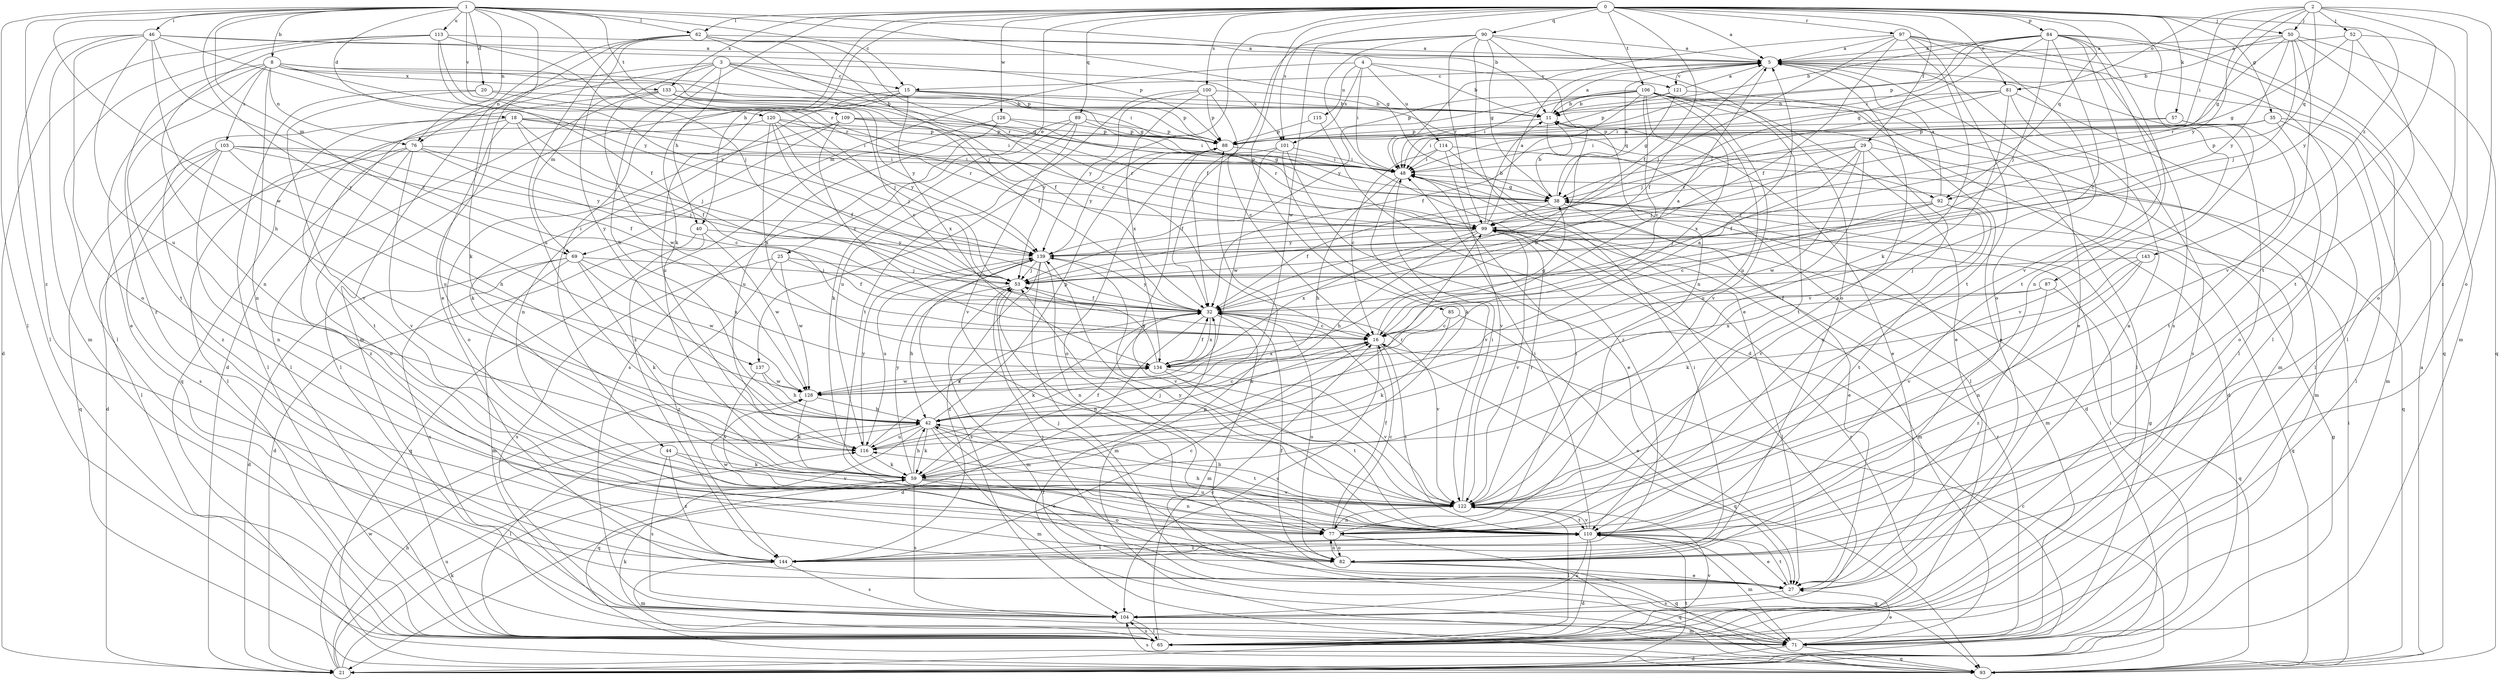strict digraph  {
0;
1;
2;
3;
4;
5;
8;
11;
15;
16;
18;
20;
21;
25;
27;
29;
32;
35;
38;
40;
42;
44;
46;
48;
50;
52;
53;
57;
59;
62;
65;
69;
71;
76;
77;
81;
82;
84;
85;
87;
88;
89;
90;
92;
93;
97;
99;
100;
101;
103;
104;
106;
109;
110;
113;
114;
115;
116;
120;
121;
122;
126;
128;
133;
134;
137;
139;
143;
144;
0 -> 5  [label=a];
0 -> 25  [label=e];
0 -> 29  [label=f];
0 -> 32  [label=f];
0 -> 35  [label=g];
0 -> 40  [label=h];
0 -> 44  [label=i];
0 -> 50  [label=j];
0 -> 57  [label=k];
0 -> 59  [label=k];
0 -> 62  [label=l];
0 -> 81  [label=o];
0 -> 84  [label=p];
0 -> 85  [label=p];
0 -> 87  [label=p];
0 -> 89  [label=q];
0 -> 90  [label=q];
0 -> 92  [label=q];
0 -> 97  [label=r];
0 -> 100  [label=s];
0 -> 101  [label=s];
0 -> 106  [label=t];
0 -> 126  [label=w];
0 -> 133  [label=x];
0 -> 137  [label=y];
0 -> 143  [label=z];
1 -> 8  [label=b];
1 -> 11  [label=b];
1 -> 15  [label=c];
1 -> 18  [label=d];
1 -> 20  [label=d];
1 -> 27  [label=e];
1 -> 38  [label=g];
1 -> 46  [label=i];
1 -> 62  [label=l];
1 -> 65  [label=l];
1 -> 69  [label=m];
1 -> 76  [label=n];
1 -> 99  [label=r];
1 -> 109  [label=t];
1 -> 113  [label=u];
1 -> 120  [label=v];
1 -> 128  [label=w];
1 -> 137  [label=y];
1 -> 144  [label=z];
2 -> 38  [label=g];
2 -> 48  [label=i];
2 -> 50  [label=j];
2 -> 52  [label=j];
2 -> 81  [label=o];
2 -> 82  [label=o];
2 -> 92  [label=q];
2 -> 110  [label=t];
2 -> 139  [label=y];
2 -> 144  [label=z];
3 -> 15  [label=c];
3 -> 21  [label=d];
3 -> 32  [label=f];
3 -> 38  [label=g];
3 -> 40  [label=h];
3 -> 42  [label=h];
3 -> 69  [label=m];
3 -> 76  [label=n];
3 -> 101  [label=s];
4 -> 11  [label=b];
4 -> 48  [label=i];
4 -> 69  [label=m];
4 -> 101  [label=s];
4 -> 114  [label=u];
4 -> 115  [label=u];
4 -> 121  [label=v];
5 -> 15  [label=c];
5 -> 27  [label=e];
5 -> 32  [label=f];
5 -> 65  [label=l];
5 -> 121  [label=v];
8 -> 27  [label=e];
8 -> 38  [label=g];
8 -> 48  [label=i];
8 -> 76  [label=n];
8 -> 77  [label=n];
8 -> 88  [label=p];
8 -> 103  [label=s];
8 -> 110  [label=t];
8 -> 133  [label=x];
8 -> 139  [label=y];
8 -> 144  [label=z];
11 -> 5  [label=a];
11 -> 21  [label=d];
11 -> 27  [label=e];
11 -> 65  [label=l];
11 -> 88  [label=p];
15 -> 11  [label=b];
15 -> 65  [label=l];
15 -> 77  [label=n];
15 -> 88  [label=p];
15 -> 92  [label=q];
15 -> 116  [label=u];
15 -> 134  [label=x];
16 -> 5  [label=a];
16 -> 38  [label=g];
16 -> 42  [label=h];
16 -> 93  [label=q];
16 -> 104  [label=s];
16 -> 110  [label=t];
16 -> 134  [label=x];
18 -> 32  [label=f];
18 -> 48  [label=i];
18 -> 53  [label=j];
18 -> 88  [label=p];
18 -> 99  [label=r];
18 -> 110  [label=t];
18 -> 116  [label=u];
18 -> 144  [label=z];
20 -> 11  [label=b];
20 -> 53  [label=j];
20 -> 65  [label=l];
20 -> 122  [label=v];
21 -> 38  [label=g];
21 -> 42  [label=h];
21 -> 48  [label=i];
21 -> 59  [label=k];
21 -> 110  [label=t];
21 -> 116  [label=u];
21 -> 128  [label=w];
25 -> 32  [label=f];
25 -> 53  [label=j];
25 -> 104  [label=s];
25 -> 128  [label=w];
25 -> 144  [label=z];
27 -> 5  [label=a];
27 -> 32  [label=f];
27 -> 53  [label=j];
27 -> 104  [label=s];
27 -> 110  [label=t];
29 -> 32  [label=f];
29 -> 48  [label=i];
29 -> 53  [label=j];
29 -> 71  [label=m];
29 -> 77  [label=n];
29 -> 99  [label=r];
29 -> 116  [label=u];
29 -> 128  [label=w];
32 -> 16  [label=c];
32 -> 21  [label=d];
32 -> 59  [label=k];
32 -> 71  [label=m];
32 -> 82  [label=o];
32 -> 122  [label=v];
32 -> 134  [label=x];
32 -> 139  [label=y];
35 -> 48  [label=i];
35 -> 65  [label=l];
35 -> 71  [label=m];
35 -> 82  [label=o];
35 -> 88  [label=p];
38 -> 5  [label=a];
38 -> 11  [label=b];
38 -> 27  [label=e];
38 -> 32  [label=f];
38 -> 71  [label=m];
38 -> 99  [label=r];
40 -> 21  [label=d];
40 -> 93  [label=q];
40 -> 128  [label=w];
40 -> 139  [label=y];
42 -> 5  [label=a];
42 -> 16  [label=c];
42 -> 27  [label=e];
42 -> 59  [label=k];
42 -> 65  [label=l];
42 -> 71  [label=m];
42 -> 88  [label=p];
42 -> 93  [label=q];
42 -> 110  [label=t];
42 -> 116  [label=u];
44 -> 59  [label=k];
44 -> 104  [label=s];
44 -> 122  [label=v];
44 -> 144  [label=z];
46 -> 5  [label=a];
46 -> 16  [label=c];
46 -> 42  [label=h];
46 -> 65  [label=l];
46 -> 71  [label=m];
46 -> 82  [label=o];
46 -> 88  [label=p];
46 -> 116  [label=u];
46 -> 139  [label=y];
48 -> 38  [label=g];
48 -> 42  [label=h];
48 -> 122  [label=v];
50 -> 5  [label=a];
50 -> 11  [label=b];
50 -> 53  [label=j];
50 -> 71  [label=m];
50 -> 93  [label=q];
50 -> 99  [label=r];
50 -> 122  [label=v];
50 -> 139  [label=y];
52 -> 5  [label=a];
52 -> 38  [label=g];
52 -> 82  [label=o];
52 -> 110  [label=t];
52 -> 139  [label=y];
53 -> 32  [label=f];
53 -> 42  [label=h];
53 -> 71  [label=m];
53 -> 77  [label=n];
57 -> 48  [label=i];
57 -> 88  [label=p];
57 -> 110  [label=t];
57 -> 122  [label=v];
59 -> 32  [label=f];
59 -> 42  [label=h];
59 -> 77  [label=n];
59 -> 82  [label=o];
59 -> 104  [label=s];
59 -> 122  [label=v];
59 -> 139  [label=y];
62 -> 5  [label=a];
62 -> 16  [label=c];
62 -> 53  [label=j];
62 -> 59  [label=k];
62 -> 71  [label=m];
62 -> 99  [label=r];
62 -> 116  [label=u];
62 -> 42  [label=y];
65 -> 16  [label=c];
65 -> 59  [label=k];
65 -> 99  [label=r];
65 -> 104  [label=s];
65 -> 122  [label=v];
69 -> 21  [label=d];
69 -> 53  [label=j];
69 -> 59  [label=k];
69 -> 71  [label=m];
69 -> 104  [label=s];
69 -> 128  [label=w];
69 -> 134  [label=x];
71 -> 21  [label=d];
71 -> 27  [label=e];
71 -> 38  [label=g];
71 -> 93  [label=q];
71 -> 99  [label=r];
76 -> 16  [label=c];
76 -> 21  [label=d];
76 -> 48  [label=i];
76 -> 53  [label=j];
76 -> 82  [label=o];
76 -> 122  [label=v];
76 -> 144  [label=z];
77 -> 5  [label=a];
77 -> 16  [label=c];
77 -> 32  [label=f];
77 -> 48  [label=i];
77 -> 82  [label=o];
77 -> 93  [label=q];
81 -> 11  [label=b];
81 -> 48  [label=i];
81 -> 53  [label=j];
81 -> 65  [label=l];
81 -> 104  [label=s];
81 -> 122  [label=v];
82 -> 27  [label=e];
82 -> 48  [label=i];
82 -> 53  [label=j];
82 -> 77  [label=n];
82 -> 93  [label=q];
84 -> 5  [label=a];
84 -> 11  [label=b];
84 -> 16  [label=c];
84 -> 38  [label=g];
84 -> 48  [label=i];
84 -> 53  [label=j];
84 -> 65  [label=l];
84 -> 77  [label=n];
84 -> 88  [label=p];
84 -> 93  [label=q];
84 -> 110  [label=t];
84 -> 122  [label=v];
85 -> 16  [label=c];
85 -> 27  [label=e];
85 -> 59  [label=k];
87 -> 32  [label=f];
87 -> 93  [label=q];
87 -> 134  [label=x];
87 -> 144  [label=z];
88 -> 48  [label=i];
88 -> 82  [label=o];
88 -> 122  [label=v];
88 -> 139  [label=y];
89 -> 38  [label=g];
89 -> 59  [label=k];
89 -> 88  [label=p];
89 -> 104  [label=s];
89 -> 116  [label=u];
89 -> 122  [label=v];
90 -> 5  [label=a];
90 -> 21  [label=d];
90 -> 27  [label=e];
90 -> 32  [label=f];
90 -> 38  [label=g];
90 -> 77  [label=n];
90 -> 82  [label=o];
90 -> 99  [label=r];
90 -> 128  [label=w];
92 -> 5  [label=a];
92 -> 16  [label=c];
92 -> 53  [label=j];
92 -> 99  [label=r];
92 -> 110  [label=t];
92 -> 122  [label=v];
93 -> 5  [label=a];
93 -> 16  [label=c];
93 -> 32  [label=f];
93 -> 48  [label=i];
93 -> 88  [label=p];
93 -> 104  [label=s];
97 -> 5  [label=a];
97 -> 32  [label=f];
97 -> 48  [label=i];
97 -> 53  [label=j];
97 -> 59  [label=k];
97 -> 65  [label=l];
97 -> 82  [label=o];
97 -> 104  [label=s];
97 -> 110  [label=t];
99 -> 5  [label=a];
99 -> 11  [label=b];
99 -> 42  [label=h];
99 -> 65  [label=l];
99 -> 71  [label=m];
99 -> 93  [label=q];
99 -> 122  [label=v];
99 -> 134  [label=x];
99 -> 139  [label=y];
100 -> 11  [label=b];
100 -> 16  [label=c];
100 -> 88  [label=p];
100 -> 110  [label=t];
100 -> 134  [label=x];
100 -> 139  [label=y];
101 -> 27  [label=e];
101 -> 32  [label=f];
101 -> 48  [label=i];
101 -> 59  [label=k];
101 -> 128  [label=w];
103 -> 32  [label=f];
103 -> 42  [label=h];
103 -> 48  [label=i];
103 -> 65  [label=l];
103 -> 77  [label=n];
103 -> 93  [label=q];
103 -> 104  [label=s];
103 -> 139  [label=y];
104 -> 65  [label=l];
104 -> 71  [label=m];
106 -> 11  [label=b];
106 -> 16  [label=c];
106 -> 27  [label=e];
106 -> 32  [label=f];
106 -> 48  [label=i];
106 -> 65  [label=l];
106 -> 71  [label=m];
106 -> 88  [label=p];
106 -> 110  [label=t];
106 -> 116  [label=u];
106 -> 122  [label=v];
106 -> 134  [label=x];
106 -> 139  [label=y];
109 -> 16  [label=c];
109 -> 48  [label=i];
109 -> 59  [label=k];
109 -> 82  [label=o];
109 -> 88  [label=p];
109 -> 99  [label=r];
110 -> 21  [label=d];
110 -> 27  [label=e];
110 -> 42  [label=h];
110 -> 48  [label=i];
110 -> 71  [label=m];
110 -> 93  [label=q];
110 -> 104  [label=s];
110 -> 116  [label=u];
110 -> 122  [label=v];
110 -> 128  [label=w];
110 -> 139  [label=y];
110 -> 144  [label=z];
113 -> 5  [label=a];
113 -> 21  [label=d];
113 -> 32  [label=f];
113 -> 53  [label=j];
113 -> 65  [label=l];
113 -> 77  [label=n];
113 -> 99  [label=r];
114 -> 16  [label=c];
114 -> 21  [label=d];
114 -> 48  [label=i];
114 -> 93  [label=q];
114 -> 122  [label=v];
115 -> 88  [label=p];
115 -> 144  [label=z];
116 -> 32  [label=f];
116 -> 59  [label=k];
116 -> 99  [label=r];
116 -> 139  [label=y];
120 -> 32  [label=f];
120 -> 48  [label=i];
120 -> 53  [label=j];
120 -> 65  [label=l];
120 -> 88  [label=p];
120 -> 134  [label=x];
120 -> 139  [label=y];
121 -> 5  [label=a];
121 -> 11  [label=b];
121 -> 27  [label=e];
121 -> 38  [label=g];
121 -> 88  [label=p];
122 -> 42  [label=h];
122 -> 48  [label=i];
122 -> 53  [label=j];
122 -> 65  [label=l];
122 -> 77  [label=n];
122 -> 99  [label=r];
122 -> 110  [label=t];
126 -> 88  [label=p];
126 -> 99  [label=r];
126 -> 116  [label=u];
126 -> 144  [label=z];
128 -> 42  [label=h];
128 -> 59  [label=k];
128 -> 134  [label=x];
133 -> 11  [label=b];
133 -> 16  [label=c];
133 -> 32  [label=f];
133 -> 65  [label=l];
133 -> 93  [label=q];
133 -> 128  [label=w];
133 -> 139  [label=y];
134 -> 11  [label=b];
134 -> 32  [label=f];
134 -> 53  [label=j];
134 -> 110  [label=t];
134 -> 122  [label=v];
134 -> 128  [label=w];
137 -> 42  [label=h];
137 -> 122  [label=v];
137 -> 128  [label=w];
139 -> 53  [label=j];
139 -> 71  [label=m];
139 -> 77  [label=n];
139 -> 104  [label=s];
139 -> 116  [label=u];
139 -> 122  [label=v];
139 -> 144  [label=z];
143 -> 53  [label=j];
143 -> 59  [label=k];
143 -> 77  [label=n];
143 -> 122  [label=v];
144 -> 16  [label=c];
144 -> 71  [label=m];
144 -> 104  [label=s];
144 -> 110  [label=t];
}
